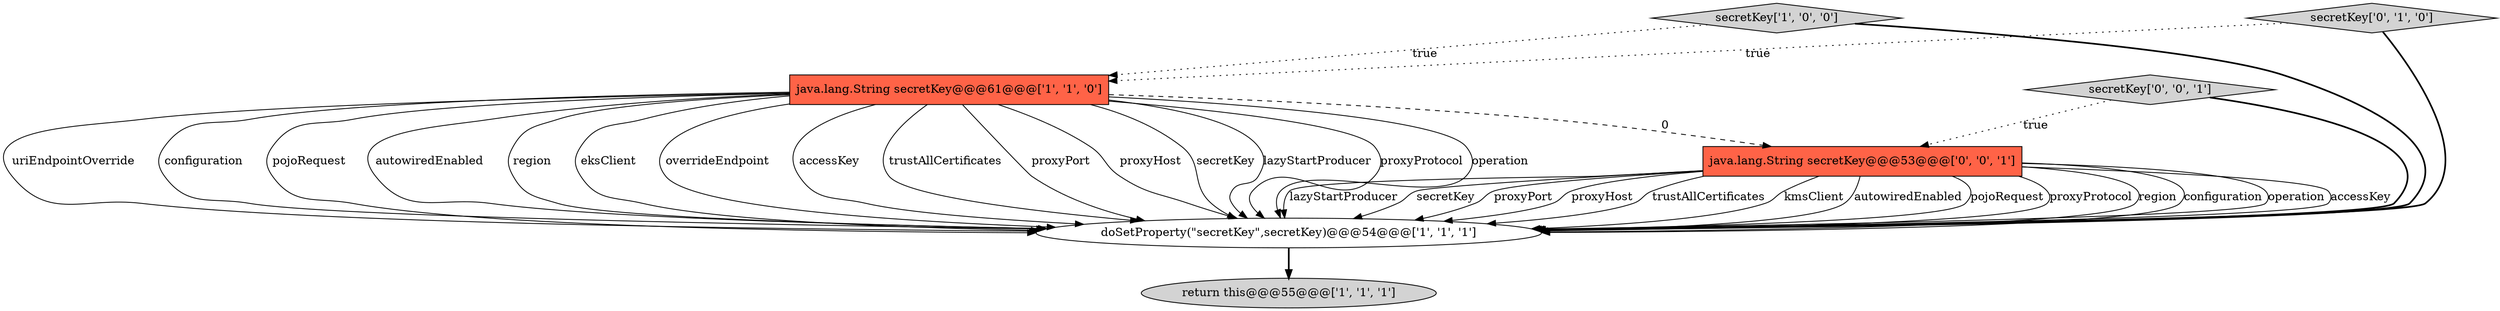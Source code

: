 digraph {
1 [style = filled, label = "java.lang.String secretKey@@@61@@@['1', '1', '0']", fillcolor = tomato, shape = box image = "AAA0AAABBB1BBB"];
2 [style = filled, label = "doSetProperty(\"secretKey\",secretKey)@@@54@@@['1', '1', '1']", fillcolor = white, shape = ellipse image = "AAA0AAABBB1BBB"];
5 [style = filled, label = "java.lang.String secretKey@@@53@@@['0', '0', '1']", fillcolor = tomato, shape = box image = "AAA0AAABBB3BBB"];
3 [style = filled, label = "return this@@@55@@@['1', '1', '1']", fillcolor = lightgray, shape = ellipse image = "AAA0AAABBB1BBB"];
6 [style = filled, label = "secretKey['0', '0', '1']", fillcolor = lightgray, shape = diamond image = "AAA0AAABBB3BBB"];
0 [style = filled, label = "secretKey['1', '0', '0']", fillcolor = lightgray, shape = diamond image = "AAA0AAABBB1BBB"];
4 [style = filled, label = "secretKey['0', '1', '0']", fillcolor = lightgray, shape = diamond image = "AAA0AAABBB2BBB"];
1->2 [style = solid, label="uriEndpointOverride"];
1->2 [style = solid, label="configuration"];
1->2 [style = solid, label="pojoRequest"];
1->2 [style = solid, label="autowiredEnabled"];
1->2 [style = solid, label="region"];
1->2 [style = solid, label="eksClient"];
1->5 [style = dashed, label="0"];
5->2 [style = solid, label="lazyStartProducer"];
4->1 [style = dotted, label="true"];
1->2 [style = solid, label="overrideEndpoint"];
5->2 [style = solid, label="secretKey"];
2->3 [style = bold, label=""];
0->2 [style = bold, label=""];
1->2 [style = solid, label="accessKey"];
5->2 [style = solid, label="proxyPort"];
1->2 [style = solid, label="trustAllCertificates"];
5->2 [style = solid, label="proxyHost"];
4->2 [style = bold, label=""];
5->2 [style = solid, label="trustAllCertificates"];
5->2 [style = solid, label="kmsClient"];
5->2 [style = solid, label="autowiredEnabled"];
6->2 [style = bold, label=""];
1->2 [style = solid, label="proxyPort"];
6->5 [style = dotted, label="true"];
5->2 [style = solid, label="pojoRequest"];
1->2 [style = solid, label="proxyHost"];
1->2 [style = solid, label="secretKey"];
1->2 [style = solid, label="lazyStartProducer"];
1->2 [style = solid, label="proxyProtocol"];
5->2 [style = solid, label="proxyProtocol"];
5->2 [style = solid, label="region"];
5->2 [style = solid, label="configuration"];
5->2 [style = solid, label="operation"];
1->2 [style = solid, label="operation"];
0->1 [style = dotted, label="true"];
5->2 [style = solid, label="accessKey"];
}
